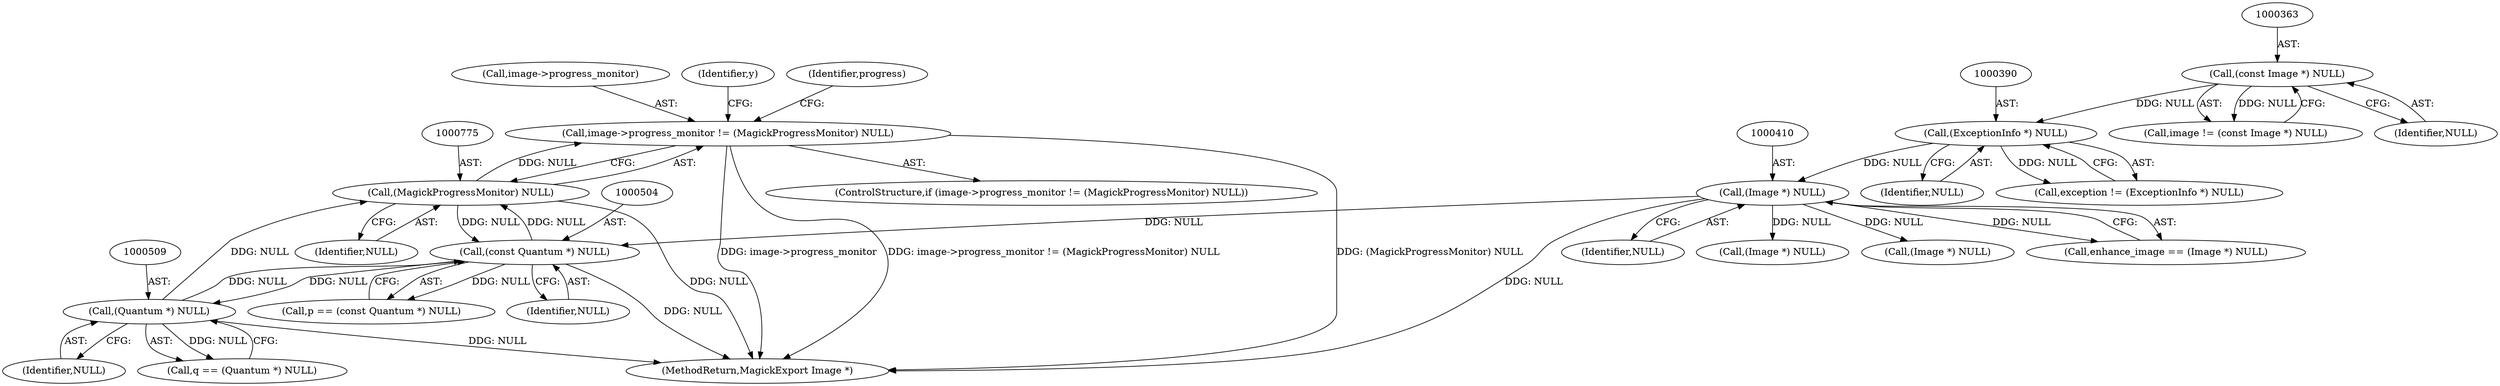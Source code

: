 digraph "0_ImageMagick_d4fc44b58a14f76b1ac997517d742ee12c9dc5d3@pointer" {
"1000770" [label="(Call,image->progress_monitor != (MagickProgressMonitor) NULL)"];
"1000774" [label="(Call,(MagickProgressMonitor) NULL)"];
"1000503" [label="(Call,(const Quantum *) NULL)"];
"1000409" [label="(Call,(Image *) NULL)"];
"1000389" [label="(Call,(ExceptionInfo *) NULL)"];
"1000362" [label="(Call,(const Image *) NULL)"];
"1000508" [label="(Call,(Quantum *) NULL)"];
"1000508" [label="(Call,(Quantum *) NULL)"];
"1000780" [label="(Identifier,progress)"];
"1000506" [label="(Call,q == (Quantum *) NULL)"];
"1000391" [label="(Identifier,NULL)"];
"1000409" [label="(Call,(Image *) NULL)"];
"1000815" [label="(MethodReturn,MagickExport Image *)"];
"1000411" [label="(Identifier,NULL)"];
"1000389" [label="(Call,(ExceptionInfo *) NULL)"];
"1000413" [label="(Call,(Image *) NULL)"];
"1000503" [label="(Call,(const Quantum *) NULL)"];
"1000770" [label="(Call,image->progress_monitor != (MagickProgressMonitor) NULL)"];
"1000360" [label="(Call,image != (const Image *) NULL)"];
"1000776" [label="(Identifier,NULL)"];
"1000364" [label="(Identifier,NULL)"];
"1000501" [label="(Call,p == (const Quantum *) NULL)"];
"1000771" [label="(Call,image->progress_monitor)"];
"1000769" [label="(ControlStructure,if (image->progress_monitor != (MagickProgressMonitor) NULL))"];
"1000774" [label="(Call,(MagickProgressMonitor) NULL)"];
"1000387" [label="(Call,exception != (ExceptionInfo *) NULL)"];
"1000460" [label="(Identifier,y)"];
"1000505" [label="(Identifier,NULL)"];
"1000429" [label="(Call,(Image *) NULL)"];
"1000510" [label="(Identifier,NULL)"];
"1000407" [label="(Call,enhance_image == (Image *) NULL)"];
"1000362" [label="(Call,(const Image *) NULL)"];
"1000770" -> "1000769"  [label="AST: "];
"1000770" -> "1000774"  [label="CFG: "];
"1000771" -> "1000770"  [label="AST: "];
"1000774" -> "1000770"  [label="AST: "];
"1000780" -> "1000770"  [label="CFG: "];
"1000460" -> "1000770"  [label="CFG: "];
"1000770" -> "1000815"  [label="DDG: image->progress_monitor != (MagickProgressMonitor) NULL"];
"1000770" -> "1000815"  [label="DDG: (MagickProgressMonitor) NULL"];
"1000770" -> "1000815"  [label="DDG: image->progress_monitor"];
"1000774" -> "1000770"  [label="DDG: NULL"];
"1000774" -> "1000776"  [label="CFG: "];
"1000775" -> "1000774"  [label="AST: "];
"1000776" -> "1000774"  [label="AST: "];
"1000774" -> "1000815"  [label="DDG: NULL"];
"1000774" -> "1000503"  [label="DDG: NULL"];
"1000503" -> "1000774"  [label="DDG: NULL"];
"1000508" -> "1000774"  [label="DDG: NULL"];
"1000503" -> "1000501"  [label="AST: "];
"1000503" -> "1000505"  [label="CFG: "];
"1000504" -> "1000503"  [label="AST: "];
"1000505" -> "1000503"  [label="AST: "];
"1000501" -> "1000503"  [label="CFG: "];
"1000503" -> "1000815"  [label="DDG: NULL"];
"1000503" -> "1000501"  [label="DDG: NULL"];
"1000409" -> "1000503"  [label="DDG: NULL"];
"1000508" -> "1000503"  [label="DDG: NULL"];
"1000503" -> "1000508"  [label="DDG: NULL"];
"1000409" -> "1000407"  [label="AST: "];
"1000409" -> "1000411"  [label="CFG: "];
"1000410" -> "1000409"  [label="AST: "];
"1000411" -> "1000409"  [label="AST: "];
"1000407" -> "1000409"  [label="CFG: "];
"1000409" -> "1000815"  [label="DDG: NULL"];
"1000409" -> "1000407"  [label="DDG: NULL"];
"1000389" -> "1000409"  [label="DDG: NULL"];
"1000409" -> "1000413"  [label="DDG: NULL"];
"1000409" -> "1000429"  [label="DDG: NULL"];
"1000389" -> "1000387"  [label="AST: "];
"1000389" -> "1000391"  [label="CFG: "];
"1000390" -> "1000389"  [label="AST: "];
"1000391" -> "1000389"  [label="AST: "];
"1000387" -> "1000389"  [label="CFG: "];
"1000389" -> "1000387"  [label="DDG: NULL"];
"1000362" -> "1000389"  [label="DDG: NULL"];
"1000362" -> "1000360"  [label="AST: "];
"1000362" -> "1000364"  [label="CFG: "];
"1000363" -> "1000362"  [label="AST: "];
"1000364" -> "1000362"  [label="AST: "];
"1000360" -> "1000362"  [label="CFG: "];
"1000362" -> "1000360"  [label="DDG: NULL"];
"1000508" -> "1000506"  [label="AST: "];
"1000508" -> "1000510"  [label="CFG: "];
"1000509" -> "1000508"  [label="AST: "];
"1000510" -> "1000508"  [label="AST: "];
"1000506" -> "1000508"  [label="CFG: "];
"1000508" -> "1000815"  [label="DDG: NULL"];
"1000508" -> "1000506"  [label="DDG: NULL"];
}
